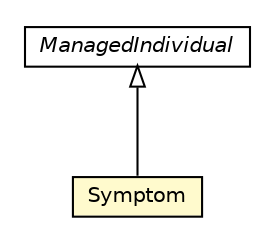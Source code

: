#!/usr/local/bin/dot
#
# Class diagram 
# Generated by UMLGraph version R5_6-24-gf6e263 (http://www.umlgraph.org/)
#

digraph G {
	edge [fontname="Helvetica",fontsize=10,labelfontname="Helvetica",labelfontsize=10];
	node [fontname="Helvetica",fontsize=10,shape=plaintext];
	nodesep=0.25;
	ranksep=0.5;
	// org.universAAL.middleware.owl.ManagedIndividual
	c7887011 [label=<<table title="org.universAAL.middleware.owl.ManagedIndividual" border="0" cellborder="1" cellspacing="0" cellpadding="2" port="p" href="../../middleware/owl/ManagedIndividual.html">
		<tr><td><table border="0" cellspacing="0" cellpadding="1">
<tr><td align="center" balign="center"><font face="Helvetica-Oblique"> ManagedIndividual </font></td></tr>
		</table></td></tr>
		</table>>, URL="../../middleware/owl/ManagedIndividual.html", fontname="Helvetica", fontcolor="black", fontsize=10.0];
	// org.universAAL.ontology.dependability.Symptom
	c7887875 [label=<<table title="org.universAAL.ontology.dependability.Symptom" border="0" cellborder="1" cellspacing="0" cellpadding="2" port="p" bgcolor="lemonChiffon" href="./Symptom.html">
		<tr><td><table border="0" cellspacing="0" cellpadding="1">
<tr><td align="center" balign="center"> Symptom </td></tr>
		</table></td></tr>
		</table>>, URL="./Symptom.html", fontname="Helvetica", fontcolor="black", fontsize=10.0];
	//org.universAAL.ontology.dependability.Symptom extends org.universAAL.middleware.owl.ManagedIndividual
	c7887011:p -> c7887875:p [dir=back,arrowtail=empty];
}

